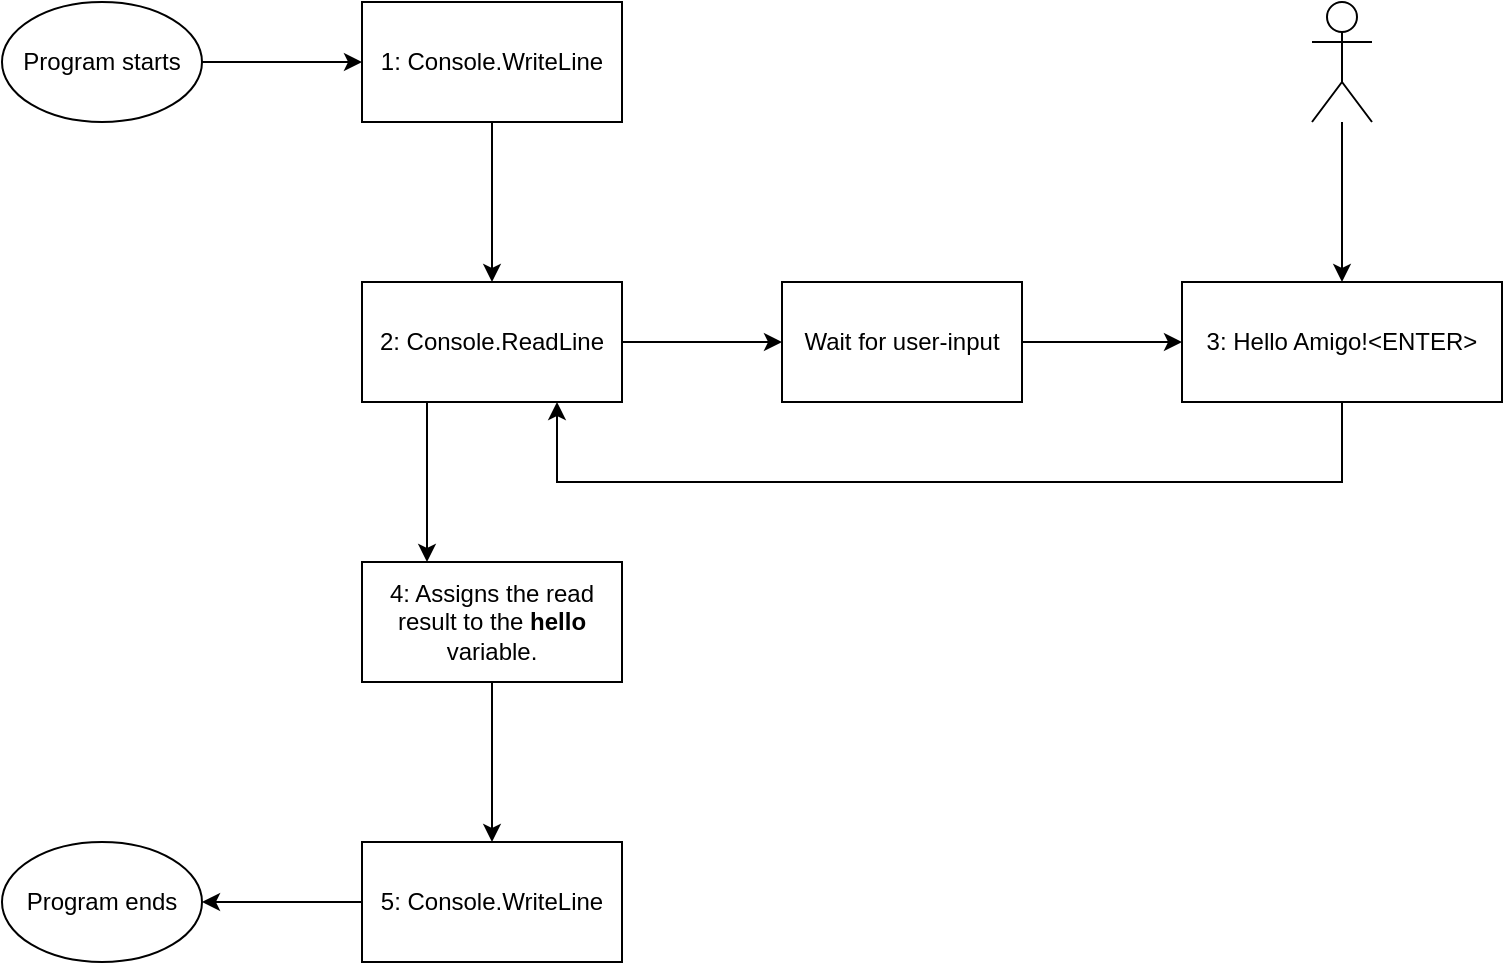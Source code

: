 <mxfile version="14.2.4" type="embed">
    <diagram id="qXVrolrNTHAynBSAELJC" name="Page-1">
        <mxGraphModel dx="1023" dy="800" grid="1" gridSize="10" guides="1" tooltips="1" connect="1" arrows="1" fold="1" page="1" pageScale="1" pageWidth="850" pageHeight="1100" math="0" shadow="0">
            <root>
                <mxCell id="0"/>
                <mxCell id="1" parent="0"/>
                <mxCell id="15" style="edgeStyle=orthogonalEdgeStyle;rounded=0;orthogonalLoop=1;jettySize=auto;html=1;" edge="1" parent="1" source="19" target="14">
                    <mxGeometry relative="1" as="geometry">
                        <mxPoint x="315" y="100" as="sourcePoint"/>
                    </mxGeometry>
                </mxCell>
                <mxCell id="6" value="" style="edgeStyle=orthogonalEdgeStyle;rounded=0;orthogonalLoop=1;jettySize=auto;html=1;" edge="1" parent="1" source="3" target="5">
                    <mxGeometry relative="1" as="geometry"/>
                </mxCell>
                <mxCell id="8" value="" style="edgeStyle=orthogonalEdgeStyle;rounded=0;orthogonalLoop=1;jettySize=auto;html=1;exitX=0.5;exitY=1;exitDx=0;exitDy=0;entryX=0.75;entryY=1;entryDx=0;entryDy=0;" edge="1" parent="1" source="9" target="3">
                    <mxGeometry relative="1" as="geometry">
                        <Array as="points">
                            <mxPoint x="730" y="420"/>
                            <mxPoint x="350" y="420"/>
                        </Array>
                    </mxGeometry>
                </mxCell>
                <mxCell id="13" style="edgeStyle=orthogonalEdgeStyle;rounded=0;orthogonalLoop=1;jettySize=auto;html=1;exitX=0.25;exitY=1;exitDx=0;exitDy=0;entryX=0.25;entryY=0;entryDx=0;entryDy=0;" edge="1" parent="1" source="3" target="7">
                    <mxGeometry relative="1" as="geometry"/>
                </mxCell>
                <mxCell id="3" value="2: Console.ReadLine" style="rounded=0;whiteSpace=wrap;html=1;" vertex="1" parent="1">
                    <mxGeometry x="250" y="320" width="130" height="60" as="geometry"/>
                </mxCell>
                <mxCell id="10" value="" style="edgeStyle=orthogonalEdgeStyle;rounded=0;orthogonalLoop=1;jettySize=auto;html=1;" edge="1" parent="1" source="5" target="9">
                    <mxGeometry relative="1" as="geometry"/>
                </mxCell>
                <mxCell id="5" value="Wait for user-input" style="whiteSpace=wrap;html=1;rounded=0;" vertex="1" parent="1">
                    <mxGeometry x="460" y="320" width="120" height="60" as="geometry"/>
                </mxCell>
                <mxCell id="12" value="" style="edgeStyle=orthogonalEdgeStyle;rounded=0;orthogonalLoop=1;jettySize=auto;html=1;" edge="1" parent="1" source="7" target="11">
                    <mxGeometry relative="1" as="geometry"/>
                </mxCell>
                <mxCell id="7" value="4: Assigns the read result to the &lt;b&gt;hello&lt;/b&gt; variable." style="whiteSpace=wrap;html=1;rounded=0;" vertex="1" parent="1">
                    <mxGeometry x="250" y="460" width="130" height="60" as="geometry"/>
                </mxCell>
                <mxCell id="9" value="3: Hello Amigo!&amp;lt;ENTER&amp;gt;" style="whiteSpace=wrap;html=1;rounded=0;" vertex="1" parent="1">
                    <mxGeometry x="660" y="320" width="160" height="60" as="geometry"/>
                </mxCell>
                <mxCell id="21" style="edgeStyle=orthogonalEdgeStyle;rounded=0;orthogonalLoop=1;jettySize=auto;html=1;" edge="1" parent="1" source="11" target="20">
                    <mxGeometry relative="1" as="geometry"/>
                </mxCell>
                <mxCell id="11" value="5: Console.WriteLine" style="whiteSpace=wrap;html=1;rounded=0;" vertex="1" parent="1">
                    <mxGeometry x="250" y="600" width="130" height="60" as="geometry"/>
                </mxCell>
                <mxCell id="16" style="edgeStyle=orthogonalEdgeStyle;rounded=0;orthogonalLoop=1;jettySize=auto;html=1;" edge="1" parent="1" source="14" target="3">
                    <mxGeometry relative="1" as="geometry"/>
                </mxCell>
                <mxCell id="14" value="1: Console.WriteLine" style="rounded=0;whiteSpace=wrap;html=1;" vertex="1" parent="1">
                    <mxGeometry x="250" y="180" width="130" height="60" as="geometry"/>
                </mxCell>
                <mxCell id="19" value="&lt;span&gt;Program starts&lt;/span&gt;" style="ellipse;whiteSpace=wrap;html=1;" vertex="1" parent="1">
                    <mxGeometry x="70" y="180" width="100" height="60" as="geometry"/>
                </mxCell>
                <mxCell id="20" value="Program ends" style="ellipse;whiteSpace=wrap;html=1;" vertex="1" parent="1">
                    <mxGeometry x="70" y="600" width="100" height="60" as="geometry"/>
                </mxCell>
                <mxCell id="23" style="edgeStyle=orthogonalEdgeStyle;rounded=0;orthogonalLoop=1;jettySize=auto;html=1;entryX=0.5;entryY=0;entryDx=0;entryDy=0;" edge="1" parent="1" source="22" target="9">
                    <mxGeometry relative="1" as="geometry"/>
                </mxCell>
                <mxCell id="22" value="" style="shape=umlActor;verticalLabelPosition=bottom;verticalAlign=top;html=1;outlineConnect=0;" vertex="1" parent="1">
                    <mxGeometry x="725" y="180" width="30" height="60" as="geometry"/>
                </mxCell>
            </root>
        </mxGraphModel>
    </diagram>
</mxfile>
